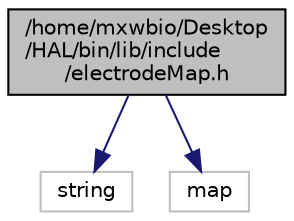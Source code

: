 digraph "/home/mxwbio/Desktop/HAL/bin/lib/include/electrodeMap.h"
{
 // LATEX_PDF_SIZE
  edge [fontname="Helvetica",fontsize="10",labelfontname="Helvetica",labelfontsize="10"];
  node [fontname="Helvetica",fontsize="10",shape=record];
  Node1 [label="/home/mxwbio/Desktop\l/HAL/bin/lib/include\l/electrodeMap.h",height=0.2,width=0.4,color="black", fillcolor="grey75", style="filled", fontcolor="black",tooltip="Header file for the ElectrodeMap Class."];
  Node1 -> Node2 [color="midnightblue",fontsize="10",style="solid"];
  Node2 [label="string",height=0.2,width=0.4,color="grey75", fillcolor="white", style="filled",tooltip=" "];
  Node1 -> Node3 [color="midnightblue",fontsize="10",style="solid"];
  Node3 [label="map",height=0.2,width=0.4,color="grey75", fillcolor="white", style="filled",tooltip=" "];
}
